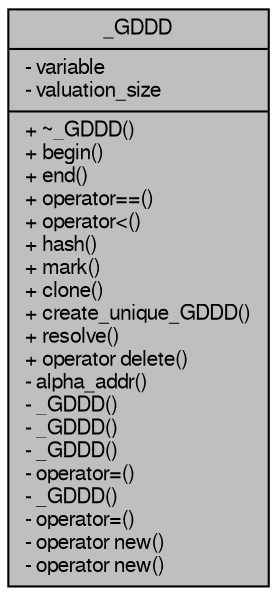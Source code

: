 digraph "_GDDD"
{
  edge [fontname="FreeSans",fontsize="10",labelfontname="FreeSans",labelfontsize="10"];
  node [fontname="FreeSans",fontsize="10",shape=record];
  Node1 [label="{_GDDD\n|- variable\l- valuation_size\l|+ ~_GDDD()\l+ begin()\l+ end()\l+ operator==()\l+ operator\<()\l+ hash()\l+ mark()\l+ clone()\l+ create_unique_GDDD()\l+ resolve()\l+ operator delete()\l- alpha_addr()\l- _GDDD()\l- _GDDD()\l- _GDDD()\l- operator=()\l- _GDDD()\l- operator=()\l- operator new()\l- operator new()\l}",height=0.2,width=0.4,color="black", fillcolor="grey75", style="filled" fontcolor="black"];
}
